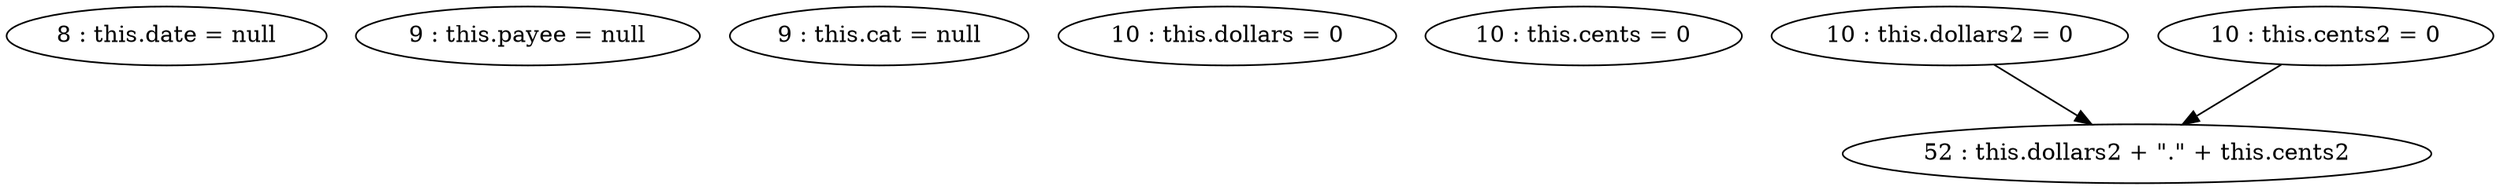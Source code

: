 digraph G {
"8 : this.date = null"
"9 : this.payee = null"
"9 : this.cat = null"
"10 : this.dollars = 0"
"10 : this.cents = 0"
"10 : this.dollars2 = 0"
"10 : this.dollars2 = 0" -> "52 : this.dollars2 + \".\" + this.cents2"
"10 : this.cents2 = 0"
"10 : this.cents2 = 0" -> "52 : this.dollars2 + \".\" + this.cents2"
"52 : this.dollars2 + \".\" + this.cents2"
}